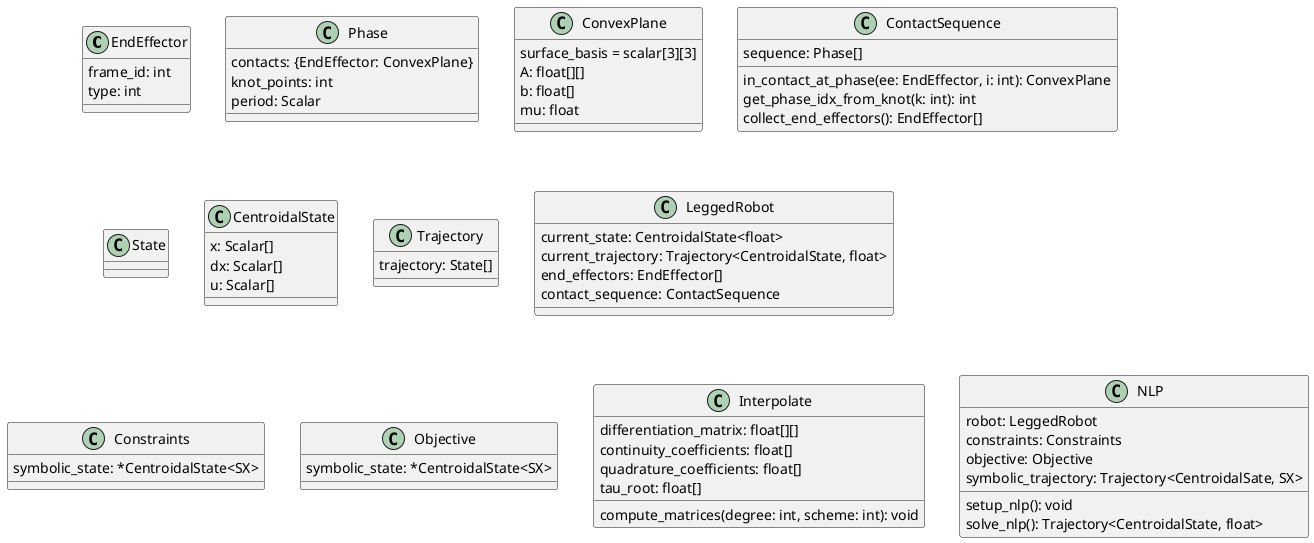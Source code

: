@startuml

class EndEffector {
    frame_id: int
    type: int
}

class Phase {
    contacts: {EndEffector: ConvexPlane}
    knot_points: int
    period: Scalar
}

class ConvexPlane {
    surface_basis = scalar[3][3]
    A: float[][]
    b: float[]
    mu: float
}

class ContactSequence {
    sequence: Phase[]
    in_contact_at_phase(ee: EndEffector, i: int): ConvexPlane
    get_phase_idx_from_knot(k: int): int
    collect_end_effectors(): EndEffector[]
}

class State {
}

class CentroidalState {
    x: Scalar[]
    dx: Scalar[]
    u: Scalar[]
}

class Trajectory {
    trajectory: State[]
}

class LeggedRobot {
    current_state: CentroidalState<float>
    current_trajectory: Trajectory<CentroidalState, float>
    end_effectors: EndEffector[]
    contact_sequence: ContactSequence
}

class Constraints {
    symbolic_state: *CentroidalState<SX>
}

class Objective {
    symbolic_state: *CentroidalState<SX>
}

class Interpolate {
    differentiation_matrix: float[][]
    continuity_coefficients: float[]
    quadrature_coefficients: float[]
    tau_root: float[]
    compute_matrices(degree: int, scheme: int): void
}

class NLP {
    robot: LeggedRobot
    constraints: Constraints
    objective: Objective
    symbolic_trajectory: Trajectory<CentroidalSate, SX>
    setup_nlp(): void
    solve_nlp(): Trajectory<CentroidalState, float>
}



@enduml